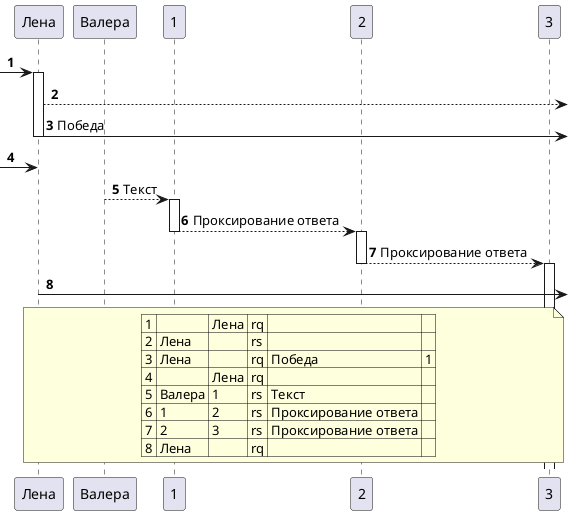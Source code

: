 @startuml
/'
!include C:\Users\valik\IdeaProjects\PlantUML_SequenceLib\SequenceLib\src\SequenceLibIncludeFile_v4.puml
diagramInit(draft, "test")
'/

autonumber

!$layer = 0
!$id = 0
!$proxyArrowType = {"->":"Проксирование запроса","-->":"Проксирование ответа"}
!$arrowTypeForLegend = {"->":"rq","-->":"rs"}

/'Объект: стрелка'/
!$actionObject = {}

/'Список объектов - стрелок'/
!$procMap = []

/'Интерфейс для отрисовки сплошной стрелки'/
!unquoted procedure rq($from, $to, $ll, $actionText, $comment)
    %invoke_procedure("inputValidator", "->", $from, $to, $ll, $actionText, $comment)
!endprocedure

/'Интерфейс для отрисовки пунктирной стрелки'/
!unquoted procedure rs($from, $to, $ll, $actionText, $comment)
    %invoke_procedure("inputValidator", "-->", $from, $to, $ll, $actionText, $comment)
!endprocedure

/'Валидатор данных для отрисовки стрелок'/
!unquoted procedure inputValidator($arrowType, $from, $to, $ll, $actionText, $comment)
    /'Автоответ'/
    !if $from == "" && $to == ""
        /'Т.к. объект еще не создан, $id хранит идентификатор предыдущей стрелки либо 0,
        нумерация списков в plantUml начинается с 0, поэтому из $id вычитаем 1,
        чтобы обратиться к последнему объекту в карте процесса'/
        !$i = $id - 1
        !$from = $procMap[$i].to
        !$to = $procMap[$i].from
    /'Копирование стрелки'/
    !elseif $from == "*"
        !$i = %intval($to) - 1
        !$to = $procMap[$i].to
        !$from = $procMap[$i].from
    /'Обработка проксирования'/
    !endif

    !if $to != ""
        !$executorList = %splitstr($to, ",")
        !$ifFirst = 1
        !foreach $item in %splitstr($to, ",")
            !if $ifFirst
                !$to = $item
                !$ifFirst = 0
            !else
                !$from = $to /'Еще не обновили значение $to, записываем его в $from'/
                !$to = $item /'Обновили значение $to'/
                !$actionText = $proxyArrowType[$arrowType]
            !endif
            %invoke_procedure("actionController", $arrowType, $from, $to, $ll, $actionText, $comment)
        !endfor
    !else
        %invoke_procedure("actionController", $arrowType, $from, $to, $ll, $actionText, $comment)
    !endif
!endprocedure

/'Контроллер для отрисовки и сохранения в памяти стрелок,
создает объект текущей стрелки, записывает его в карту процесса, рисует стрелку'/
!unquoted procedure actionController($arrowType, $from, $to, $ll, $actionText, $comment)
    !$id = $id + 1
    %invoke_procedure("setContext", $arrowType, $from, $to, $ll, $actionText, $comment)
    !$procMap = %json_add($procMap, $actionObject)
    %invoke_procedure("actionBuilder")
!endprocedure

!unquoted procedure setContext($arrowType, $from, $to, $ll, $actionText, $comment)
    !$actionObject = %json_set($actionObject, actionId, $id)
    !$actionObject = %json_set($actionObject, arrowType, $arrowType)
    !$actionObject = %json_set($actionObject, from, $from)
    !$actionObject = %json_set($actionObject, to, $to)
    !$actionObject = %json_set($actionObject, ll, $ll)
    !$actionObject = %json_set($actionObject, actionText, $actionText)
    !$actionObject = %json_set($actionObject, comment, $comment)
    !$actionObject = %json_set($actionObject, layer, $layer)
    !dump_memory
!endprocedure

!unquoted procedure showProcMap()
    note across
    !foreach $item in $procMap
| $item.actionId | $item.from | $item.to | $arrowTypeForLegend[$item.arrowType] | $item.actionText | $item.comment |
    !endfor
    end note
!endprocedure

!unquoted procedure actionBuilder($objectId="")
!if $objectId != ""
    !$i = %intval($objectId) - 1
    $procMap[$i].from $procMap[$i].arrowType $procMap[$i].to $procMap[$i].ll : $procMap[$i].actionText
!endif
$actionObject.from $actionObject.arrowType $actionObject.to $actionObject.ll : $actionObject.actionText
!endprocedure

rq(,Лена,++,"","")
rs(,,,"","")
rq(Лена,,--++,"Победа","1")
rq(*,1,,"","")
rs(Валера,"1,2,3",--++,"Текст","")
rq(Лена,,,"","")





showProcMap()

@enduml